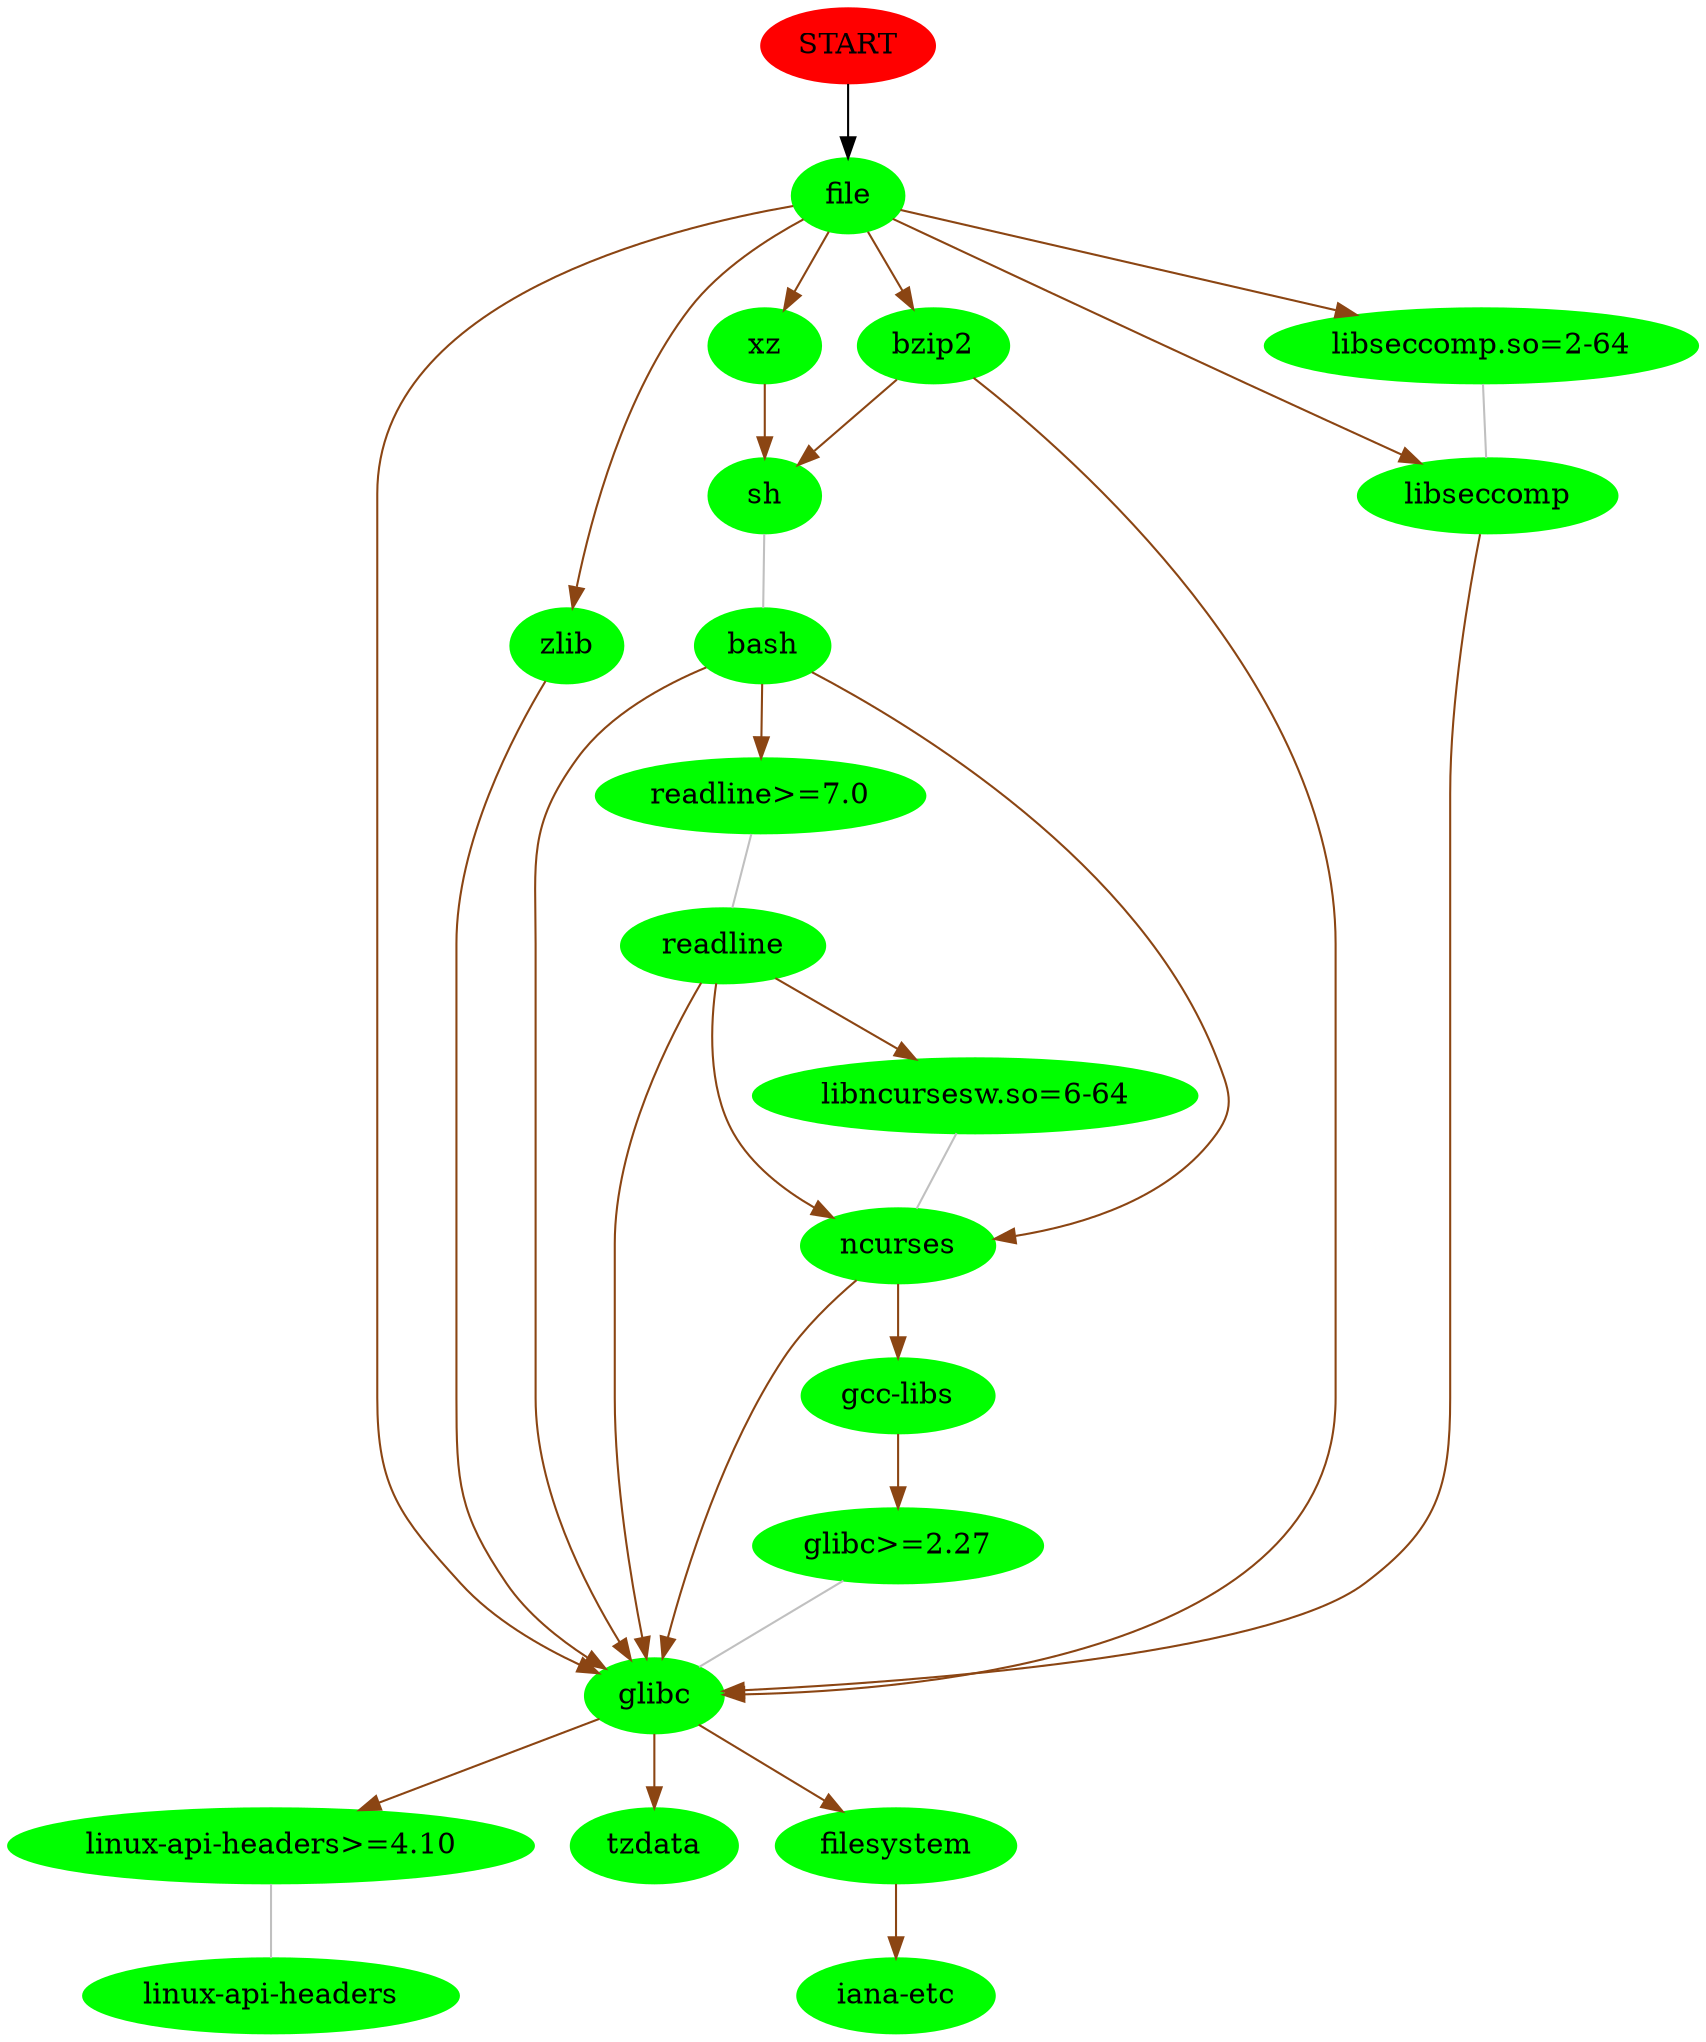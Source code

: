 digraph G { START [color=red, style=filled];
node [style=filled, color=green];
 "START" -> "file";
"file" -> "glibc" [color=chocolate4];
"glibc" -> "linux-api-headers>=4.10" [color=chocolate4];
"linux-api-headers>=4.10" -> "linux-api-headers" [arrowhead=none, color=grey];
"glibc" -> "tzdata" [color=chocolate4];
"glibc" -> "filesystem" [color=chocolate4];
"filesystem" -> "iana-etc" [color=chocolate4];
"file" -> "zlib" [color=chocolate4];
"zlib" -> "glibc" [color=chocolate4];
"file" -> "xz" [color=chocolate4];
"xz" -> "sh" [color=chocolate4];
"sh" -> "bash" [arrowhead=none, color=grey];
"bash" -> "readline>=7.0" [color=chocolate4];
"readline>=7.0" -> "readline" [arrowhead=none, color=grey];
"readline" -> "glibc" [color=chocolate4];
"readline" -> "ncurses" [color=chocolate4];
"ncurses" -> "glibc" [color=chocolate4];
"ncurses" -> "gcc-libs" [color=chocolate4];
"gcc-libs" -> "glibc>=2.27" [color=chocolate4];
"glibc>=2.27" -> "glibc" [arrowhead=none, color=grey];
"readline" -> "libncursesw.so=6-64" [color=chocolate4];
"libncursesw.so=6-64" -> "ncurses" [arrowhead=none, color=grey];
"bash" -> "glibc" [color=chocolate4];
"bash" -> "ncurses" [color=chocolate4];
"file" -> "bzip2" [color=chocolate4];
"bzip2" -> "glibc" [color=chocolate4];
"bzip2" -> "sh" [color=chocolate4];
"file" -> "libseccomp" [color=chocolate4];
"libseccomp" -> "glibc" [color=chocolate4];
"file" -> "libseccomp.so=2-64" [color=chocolate4];
"libseccomp.so=2-64" -> "libseccomp" [arrowhead=none, color=grey];
}
